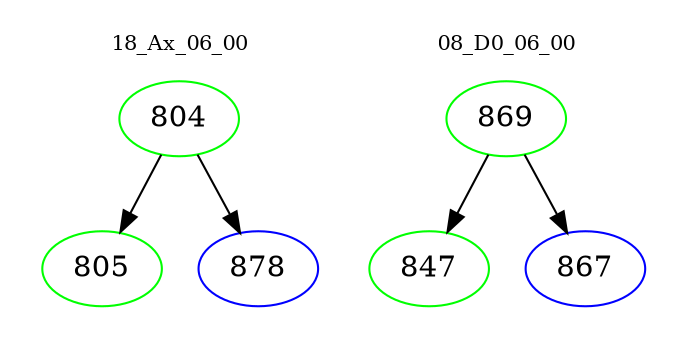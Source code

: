 digraph{
subgraph cluster_0 {
color = white
label = "18_Ax_06_00";
fontsize=10;
T0_804 [label="804", color="green"]
T0_804 -> T0_805 [color="black"]
T0_805 [label="805", color="green"]
T0_804 -> T0_878 [color="black"]
T0_878 [label="878", color="blue"]
}
subgraph cluster_1 {
color = white
label = "08_D0_06_00";
fontsize=10;
T1_869 [label="869", color="green"]
T1_869 -> T1_847 [color="black"]
T1_847 [label="847", color="green"]
T1_869 -> T1_867 [color="black"]
T1_867 [label="867", color="blue"]
}
}
